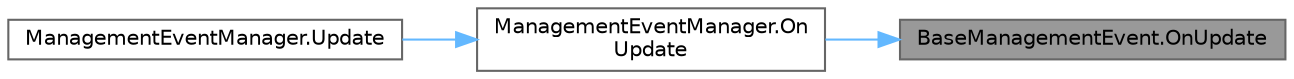 digraph "BaseManagementEvent.OnUpdate"
{
 // LATEX_PDF_SIZE
  bgcolor="transparent";
  edge [fontname=Helvetica,fontsize=10,labelfontname=Helvetica,labelfontsize=10];
  node [fontname=Helvetica,fontsize=10,shape=box,height=0.2,width=0.4];
  rankdir="RL";
  Node1 [id="Node000001",label="BaseManagementEvent.OnUpdate",height=0.2,width=0.4,color="gray40", fillcolor="grey60", style="filled", fontcolor="black",tooltip=" "];
  Node1 -> Node2 [id="edge3_Node000001_Node000002",dir="back",color="steelblue1",style="solid",tooltip=" "];
  Node2 [id="Node000002",label="ManagementEventManager.On\lUpdate",height=0.2,width=0.4,color="grey40", fillcolor="white", style="filled",URL="$class_management_event_manager.html#a23f1bd1a4dae87b672518c2608fc82dc",tooltip=" "];
  Node2 -> Node3 [id="edge4_Node000002_Node000003",dir="back",color="steelblue1",style="solid",tooltip=" "];
  Node3 [id="Node000003",label="ManagementEventManager.Update",height=0.2,width=0.4,color="grey40", fillcolor="white", style="filled",URL="$class_management_event_manager.html#a0fc57ac5875d468c184f265993fcd65b",tooltip=" "];
}
